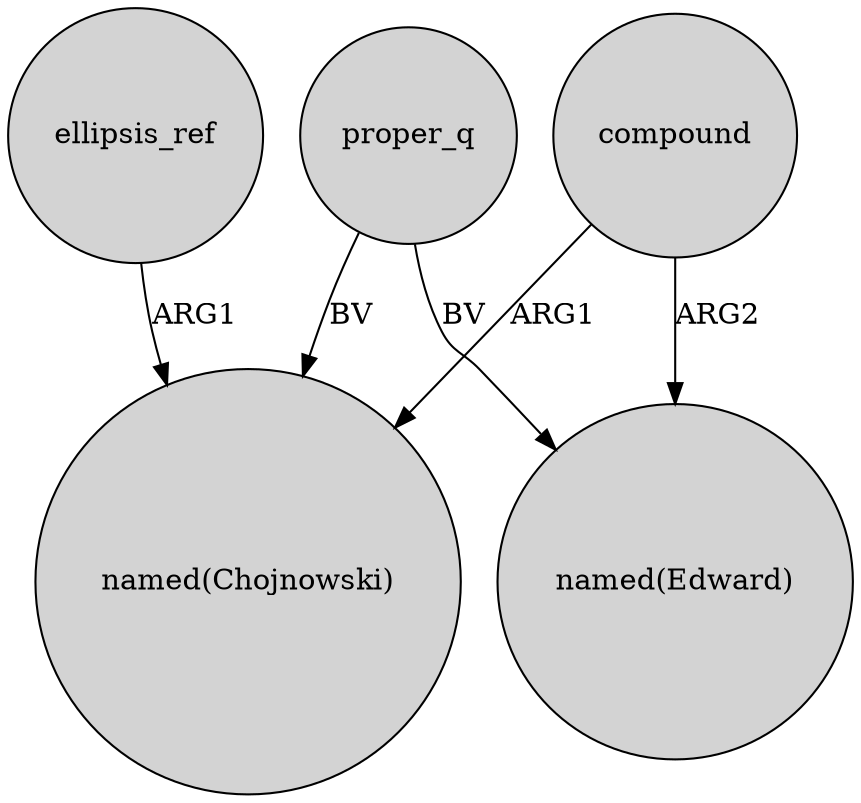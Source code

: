 digraph {
	node [shape=circle style=filled]
	compound -> "named(Edward)" [label=ARG2]
	ellipsis_ref -> "named(Chojnowski)" [label=ARG1]
	compound -> "named(Chojnowski)" [label=ARG1]
	proper_q -> "named(Edward)" [label=BV]
	proper_q -> "named(Chojnowski)" [label=BV]
}
